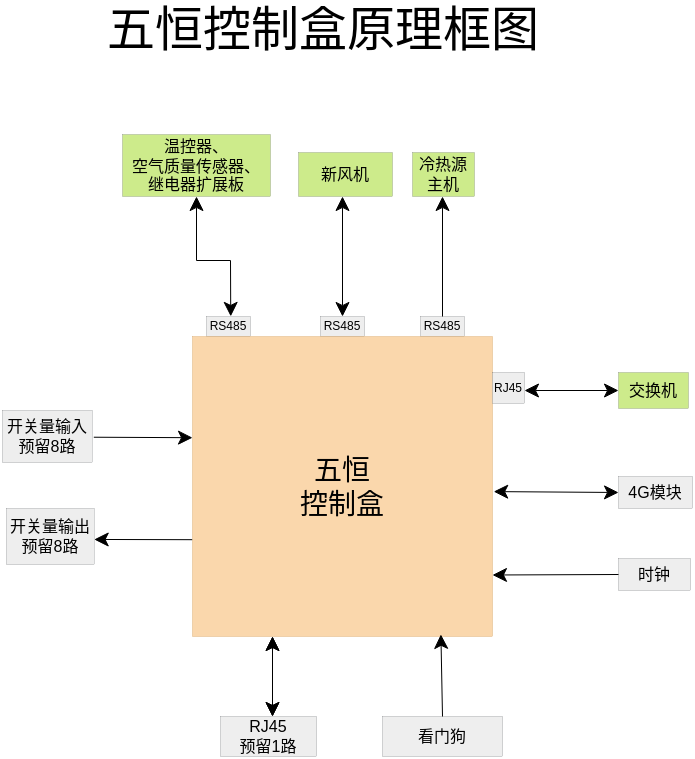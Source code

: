 <mxfile version="16.2.1" type="github">
  <diagram id="iMQK6x20kkaIyivmuXbJ" name="第 1 页">
    <mxGraphModel dx="687" dy="371" grid="1" gridSize="1" guides="1" tooltips="1" connect="1" arrows="1" fold="1" page="1" pageScale="1" pageWidth="827" pageHeight="1169" math="0" shadow="0">
      <root>
        <mxCell id="0" />
        <mxCell id="1" parent="0" />
        <mxCell id="cq_kMFZ_uq-HYSkm1NEV-5" value="&lt;font style=&quot;font-size: 6px;&quot;&gt;RS485&lt;/font&gt;" style="rounded=0;whiteSpace=wrap;html=1;strokeWidth=0.1;fontSize=6;fillColor=#eeeeee;strokeColor=#36393d;" vertex="1" parent="1">
          <mxGeometry x="357" y="320" width="22" height="10" as="geometry" />
        </mxCell>
        <mxCell id="cq_kMFZ_uq-HYSkm1NEV-6" value="&lt;font style=&quot;font-size: 6px;&quot;&gt;RS485&lt;/font&gt;" style="rounded=0;whiteSpace=wrap;html=1;strokeWidth=0.1;fontSize=6;fillColor=#eeeeee;strokeColor=#36393d;" vertex="1" parent="1">
          <mxGeometry x="414" y="320" width="22" height="10" as="geometry" />
        </mxCell>
        <mxCell id="cq_kMFZ_uq-HYSkm1NEV-7" value="&lt;font style=&quot;font-size: 6px;&quot;&gt;RS485&lt;/font&gt;" style="rounded=0;whiteSpace=wrap;html=1;strokeWidth=0.1;fontSize=6;fillColor=#eeeeee;strokeColor=#36393d;" vertex="1" parent="1">
          <mxGeometry x="464" y="320" width="22" height="10" as="geometry" />
        </mxCell>
        <mxCell id="7jzLRePLUvwEAjksfmV3-1" value="&lt;div style=&quot;font-size: 8px&quot;&gt;&lt;font style=&quot;font-size: 14px&quot;&gt;五恒&lt;/font&gt;&lt;/div&gt;&lt;div style=&quot;font-size: 8px&quot;&gt;&lt;font style=&quot;font-size: 14px&quot;&gt;控制盒&lt;/font&gt;&lt;/div&gt;" style="whiteSpace=wrap;html=1;aspect=fixed;strokeWidth=0.1;fontSize=8;fillColor=#fad7ac;strokeColor=#b46504;" parent="1" vertex="1">
          <mxGeometry x="350" y="330" width="150" height="150" as="geometry" />
        </mxCell>
        <mxCell id="7jzLRePLUvwEAjksfmV3-2" value="" style="endArrow=classic;startArrow=classic;html=1;rounded=0;exitX=1;exitY=0.5;exitDx=0;exitDy=0;strokeWidth=0.5;fontSize=8;" parent="1" target="7jzLRePLUvwEAjksfmV3-22" edge="1">
          <mxGeometry width="50" height="50" relative="1" as="geometry">
            <mxPoint x="516.0" y="357" as="sourcePoint" />
            <mxPoint x="629" y="272" as="targetPoint" />
          </mxGeometry>
        </mxCell>
        <mxCell id="7jzLRePLUvwEAjksfmV3-7" value="&lt;div style=&quot;font-size: 8px;&quot;&gt;开关量输入&lt;/div&gt;&lt;div style=&quot;font-size: 8px;&quot;&gt;预留8路&lt;br style=&quot;font-size: 8px;&quot;&gt;&lt;/div&gt;" style="rounded=0;whiteSpace=wrap;html=1;strokeWidth=0.1;fontSize=8;fillColor=#eeeeee;strokeColor=#36393d;" parent="1" vertex="1">
          <mxGeometry x="255" y="367" width="44.85" height="26" as="geometry" />
        </mxCell>
        <mxCell id="7jzLRePLUvwEAjksfmV3-9" value="&lt;div style=&quot;font-size: 8px;&quot;&gt;开关量输出&lt;/div&gt;&lt;div style=&quot;font-size: 8px;&quot;&gt;预留8路&lt;br style=&quot;font-size: 8px;&quot;&gt;&lt;/div&gt;" style="rounded=0;whiteSpace=wrap;html=1;strokeWidth=0.1;fontSize=8;fillColor=#eeeeee;strokeColor=#36393d;" parent="1" vertex="1">
          <mxGeometry x="257" y="416" width="43.85" height="28" as="geometry" />
        </mxCell>
        <mxCell id="7jzLRePLUvwEAjksfmV3-12" value="" style="endArrow=classic;startArrow=classic;html=1;rounded=0;entryX=0.5;entryY=1;entryDx=0;entryDy=0;strokeWidth=0.5;fontSize=8;" parent="1" edge="1">
          <mxGeometry width="50" height="50" relative="1" as="geometry">
            <mxPoint x="390" y="520" as="sourcePoint" />
            <mxPoint x="390" y="480" as="targetPoint" />
          </mxGeometry>
        </mxCell>
        <mxCell id="7jzLRePLUvwEAjksfmV3-14" value="" style="endArrow=classic;html=1;rounded=0;exitX=0;exitY=0.444;exitDx=0;exitDy=0;exitPerimeter=0;entryX=1;entryY=0.553;entryDx=0;entryDy=0;entryPerimeter=0;strokeWidth=0.5;fontSize=8;" parent="1" target="7jzLRePLUvwEAjksfmV3-9" edge="1">
          <mxGeometry width="50" height="50" relative="1" as="geometry">
            <mxPoint x="349.85" y="431.6" as="sourcePoint" />
            <mxPoint x="329.85" y="440" as="targetPoint" />
          </mxGeometry>
        </mxCell>
        <mxCell id="7jzLRePLUvwEAjksfmV3-16" value="" style="endArrow=classic;html=1;rounded=0;entryX=0.001;entryY=0.104;entryDx=0;entryDy=0;entryPerimeter=0;exitX=1.018;exitY=0.514;exitDx=0;exitDy=0;exitPerimeter=0;strokeWidth=0.5;fontSize=8;" parent="1" source="7jzLRePLUvwEAjksfmV3-7" edge="1">
          <mxGeometry width="50" height="50" relative="1" as="geometry">
            <mxPoint x="320.04" y="380.08" as="sourcePoint" />
            <mxPoint x="350.0" y="380.6" as="targetPoint" />
          </mxGeometry>
        </mxCell>
        <mxCell id="7jzLRePLUvwEAjksfmV3-17" value="时钟" style="rounded=0;whiteSpace=wrap;html=1;strokeWidth=0.1;fontSize=8;fillColor=#eeeeee;strokeColor=#36393d;" parent="1" vertex="1">
          <mxGeometry x="563" y="441" width="36" height="16" as="geometry" />
        </mxCell>
        <mxCell id="7jzLRePLUvwEAjksfmV3-18" value="" style="endArrow=classic;html=1;rounded=0;entryX=1;entryY=0.795;entryDx=0;entryDy=0;entryPerimeter=0;exitX=0;exitY=0.5;exitDx=0;exitDy=0;strokeWidth=0.5;fontSize=8;" parent="1" source="7jzLRePLUvwEAjksfmV3-17" target="7jzLRePLUvwEAjksfmV3-1" edge="1">
          <mxGeometry width="50" height="50" relative="1" as="geometry">
            <mxPoint x="480" y="455.51" as="sourcePoint" />
            <mxPoint x="500" y="450" as="targetPoint" />
          </mxGeometry>
        </mxCell>
        <mxCell id="7jzLRePLUvwEAjksfmV3-19" value="看门狗" style="rounded=0;whiteSpace=wrap;html=1;strokeWidth=0.1;fontSize=8;fillColor=#eeeeee;strokeColor=#36393d;" parent="1" vertex="1">
          <mxGeometry x="445" y="520" width="60" height="20" as="geometry" />
        </mxCell>
        <mxCell id="7jzLRePLUvwEAjksfmV3-22" value="交换机" style="rounded=0;whiteSpace=wrap;html=1;strokeWidth=0.1;fontSize=8;fillColor=#cdeb8b;strokeColor=#36393d;" parent="1" vertex="1">
          <mxGeometry x="563" y="348" width="35" height="18" as="geometry" />
        </mxCell>
        <mxCell id="7jzLRePLUvwEAjksfmV3-23" value="&lt;div style=&quot;font-size: 8px;&quot;&gt;RJ45&lt;/div&gt;&lt;div style=&quot;font-size: 8px;&quot;&gt;预留1路&lt;br style=&quot;font-size: 8px;&quot;&gt;&lt;/div&gt;" style="rounded=0;whiteSpace=wrap;html=1;strokeWidth=0.1;fontSize=8;fillColor=#eeeeee;strokeColor=#36393d;" parent="1" vertex="1">
          <mxGeometry x="364" y="520" width="48" height="20" as="geometry" />
        </mxCell>
        <mxCell id="7jzLRePLUvwEAjksfmV3-29" value="" style="endArrow=classic;startArrow=classic;html=1;rounded=0;entryX=0.5;entryY=1;entryDx=0;entryDy=0;strokeWidth=0.5;fontSize=8;" parent="1" edge="1">
          <mxGeometry width="50" height="50" relative="1" as="geometry">
            <mxPoint x="390" y="520" as="sourcePoint" />
            <mxPoint x="390" y="480" as="targetPoint" />
          </mxGeometry>
        </mxCell>
        <mxCell id="7jzLRePLUvwEAjksfmV3-34" value="" style="endArrow=classic;startArrow=classic;html=1;rounded=0;entryX=0.5;entryY=1;entryDx=0;entryDy=0;exitX=0.5;exitY=0;exitDx=0;exitDy=0;strokeWidth=0.5;fontSize=8;" parent="1" edge="1">
          <mxGeometry width="50" height="50" relative="1" as="geometry">
            <mxPoint x="425" y="320" as="sourcePoint" />
            <mxPoint x="425" y="260" as="targetPoint" />
          </mxGeometry>
        </mxCell>
        <mxCell id="7jzLRePLUvwEAjksfmV3-39" value="" style="endArrow=classic;html=1;rounded=0;exitX=0.5;exitY=0;exitDx=0;exitDy=0;entryX=0.828;entryY=0.993;entryDx=0;entryDy=0;entryPerimeter=0;strokeWidth=0.5;fontSize=8;" parent="1" source="7jzLRePLUvwEAjksfmV3-19" target="7jzLRePLUvwEAjksfmV3-1" edge="1">
          <mxGeometry width="50" height="50" relative="1" as="geometry">
            <mxPoint x="555" y="500.01" as="sourcePoint" />
            <mxPoint x="495" y="500" as="targetPoint" />
          </mxGeometry>
        </mxCell>
        <mxCell id="7jzLRePLUvwEAjksfmV3-44" value="" style="edgeStyle=orthogonalEdgeStyle;rounded=0;orthogonalLoop=1;jettySize=auto;html=1;fontSize=6;strokeWidth=0.5;" parent="1" edge="1">
          <mxGeometry relative="1" as="geometry">
            <mxPoint x="475" y="320" as="sourcePoint" />
            <mxPoint x="475" y="260" as="targetPoint" />
          </mxGeometry>
        </mxCell>
        <mxCell id="7jzLRePLUvwEAjksfmV3-42" value="" style="endArrow=classic;startArrow=classic;html=1;rounded=0;entryX=0.5;entryY=1;entryDx=0;entryDy=0;strokeWidth=0.5;fontSize=8;exitX=0.551;exitY=-0.006;exitDx=0;exitDy=0;exitPerimeter=0;" parent="1" edge="1" target="cq_kMFZ_uq-HYSkm1NEV-2">
          <mxGeometry width="50" height="50" relative="1" as="geometry">
            <mxPoint x="369.122" y="319.94" as="sourcePoint" />
            <mxPoint x="369" y="260" as="targetPoint" />
            <Array as="points">
              <mxPoint x="369" y="292" />
              <mxPoint x="352" y="292" />
            </Array>
          </mxGeometry>
        </mxCell>
        <mxCell id="7jzLRePLUvwEAjksfmV3-46" value="4G模块" style="rounded=0;whiteSpace=wrap;html=1;strokeWidth=0.1;fontSize=8;fillColor=#eeeeee;strokeColor=#36393d;" parent="1" vertex="1">
          <mxGeometry x="563" y="400" width="37" height="16" as="geometry" />
        </mxCell>
        <mxCell id="7jzLRePLUvwEAjksfmV3-48" value="" style="endArrow=classic;startArrow=classic;html=1;rounded=0;exitX=1.004;exitY=0.517;exitDx=0;exitDy=0;strokeWidth=0.5;fontSize=8;entryX=0;entryY=0.5;entryDx=0;entryDy=0;exitPerimeter=0;" parent="1" source="7jzLRePLUvwEAjksfmV3-1" target="7jzLRePLUvwEAjksfmV3-46" edge="1">
          <mxGeometry width="50" height="50" relative="1" as="geometry">
            <mxPoint x="500" y="409" as="sourcePoint" />
            <mxPoint x="547" y="409" as="targetPoint" />
          </mxGeometry>
        </mxCell>
        <mxCell id="cq_kMFZ_uq-HYSkm1NEV-1" value="&lt;font style=&quot;font-size: 24px&quot;&gt;五恒控制盒原理框图&lt;/font&gt;" style="text;html=1;align=center;verticalAlign=middle;resizable=0;points=[];autosize=1;strokeColor=none;fillColor=none;" vertex="1" parent="1">
          <mxGeometry x="301" y="165" width="227" height="24" as="geometry" />
        </mxCell>
        <mxCell id="cq_kMFZ_uq-HYSkm1NEV-2" value="&lt;div&gt;温控器、&lt;/div&gt;&lt;div&gt;空气质量传感器、&lt;/div&gt;&lt;div&gt;继电器扩展板&lt;br&gt;&lt;/div&gt;" style="rounded=0;whiteSpace=wrap;html=1;strokeWidth=0.1;fontSize=8;fillColor=#cdeb8b;strokeColor=#36393d;" vertex="1" parent="1">
          <mxGeometry x="315" y="229" width="74" height="31" as="geometry" />
        </mxCell>
        <mxCell id="cq_kMFZ_uq-HYSkm1NEV-3" value="&lt;div style=&quot;font-size: 8px&quot;&gt;新风机&lt;/div&gt;" style="rounded=0;whiteSpace=wrap;html=1;strokeWidth=0.1;fontSize=8;fillColor=#cdeb8b;strokeColor=#36393d;" vertex="1" parent="1">
          <mxGeometry x="403" y="238" width="47" height="22" as="geometry" />
        </mxCell>
        <mxCell id="cq_kMFZ_uq-HYSkm1NEV-4" value="冷热源主机" style="rounded=0;whiteSpace=wrap;html=1;strokeWidth=0.1;fontSize=8;fillColor=#cdeb8b;strokeColor=#36393d;" vertex="1" parent="1">
          <mxGeometry x="460" y="238" width="31" height="22" as="geometry" />
        </mxCell>
        <mxCell id="cq_kMFZ_uq-HYSkm1NEV-8" value="&lt;div style=&quot;font-size: 6px;&quot;&gt;&lt;font style=&quot;font-size: 6px;&quot;&gt;RJ45&lt;/font&gt;&lt;/div&gt;" style="rounded=0;whiteSpace=wrap;html=1;strokeWidth=0.1;fontSize=6;fillColor=#eeeeee;strokeColor=#36393d;" vertex="1" parent="1">
          <mxGeometry x="500" y="348" width="16" height="15.5" as="geometry" />
        </mxCell>
      </root>
    </mxGraphModel>
  </diagram>
</mxfile>
